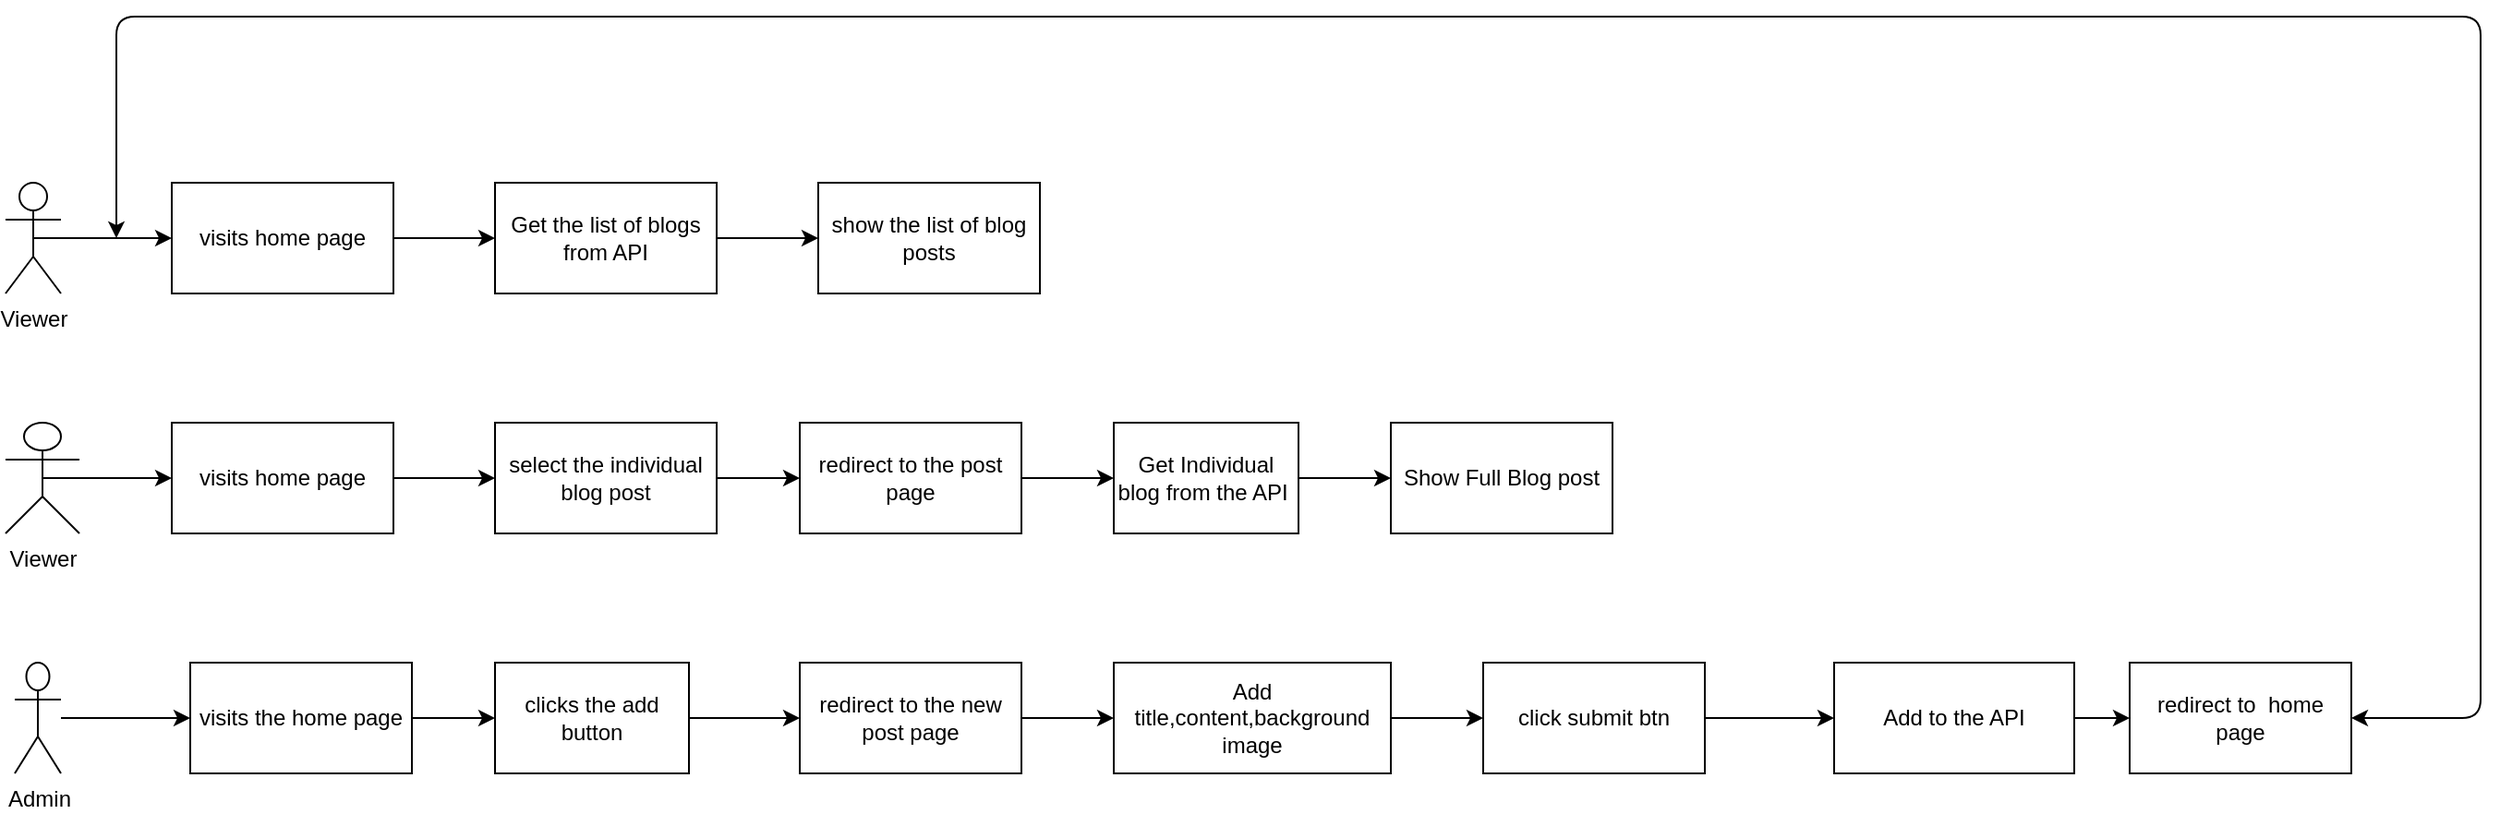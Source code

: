 <mxfile version="13.7.3" type="device"><diagram id="-E90fUYk9BOHkVQJMjNz" name="Page-1"><mxGraphModel dx="1092" dy="534" grid="1" gridSize="10" guides="1" tooltips="1" connect="1" arrows="1" fold="1" page="1" pageScale="1" pageWidth="850" pageHeight="1100" math="0" shadow="0"><root><mxCell id="0"/><mxCell id="1" parent="0"/><mxCell id="F2_1ceVLdoZyH4zwqQj0-4" style="edgeStyle=orthogonalEdgeStyle;rounded=0;orthogonalLoop=1;jettySize=auto;html=1;exitX=0.5;exitY=0.5;exitDx=0;exitDy=0;exitPerimeter=0;entryX=0;entryY=0.5;entryDx=0;entryDy=0;" edge="1" parent="1" source="F2_1ceVLdoZyH4zwqQj0-2" target="F2_1ceVLdoZyH4zwqQj0-3"><mxGeometry relative="1" as="geometry"/></mxCell><mxCell id="F2_1ceVLdoZyH4zwqQj0-2" value="Viewer" style="shape=umlActor;verticalLabelPosition=bottom;verticalAlign=top;html=1;outlineConnect=0;" vertex="1" parent="1"><mxGeometry x="40" y="110" width="30" height="60" as="geometry"/></mxCell><mxCell id="F2_1ceVLdoZyH4zwqQj0-7" style="edgeStyle=orthogonalEdgeStyle;rounded=0;orthogonalLoop=1;jettySize=auto;html=1;entryX=0;entryY=0.5;entryDx=0;entryDy=0;" edge="1" parent="1" source="F2_1ceVLdoZyH4zwqQj0-3" target="F2_1ceVLdoZyH4zwqQj0-6"><mxGeometry relative="1" as="geometry"/></mxCell><mxCell id="F2_1ceVLdoZyH4zwqQj0-3" value="visits home page" style="rounded=0;whiteSpace=wrap;html=1;" vertex="1" parent="1"><mxGeometry x="130" y="110" width="120" height="60" as="geometry"/></mxCell><mxCell id="F2_1ceVLdoZyH4zwqQj0-9" value="" style="edgeStyle=orthogonalEdgeStyle;rounded=0;orthogonalLoop=1;jettySize=auto;html=1;" edge="1" parent="1" source="F2_1ceVLdoZyH4zwqQj0-6" target="F2_1ceVLdoZyH4zwqQj0-8"><mxGeometry relative="1" as="geometry"/></mxCell><mxCell id="F2_1ceVLdoZyH4zwqQj0-6" value="Get the list of blogs from API" style="rounded=0;whiteSpace=wrap;html=1;" vertex="1" parent="1"><mxGeometry x="305" y="110" width="120" height="60" as="geometry"/></mxCell><mxCell id="F2_1ceVLdoZyH4zwqQj0-8" value="show the list of blog posts" style="rounded=0;whiteSpace=wrap;html=1;" vertex="1" parent="1"><mxGeometry x="480" y="110" width="120" height="60" as="geometry"/></mxCell><mxCell id="F2_1ceVLdoZyH4zwqQj0-11" style="edgeStyle=orthogonalEdgeStyle;rounded=0;orthogonalLoop=1;jettySize=auto;html=1;entryX=0;entryY=0.5;entryDx=0;entryDy=0;exitX=0.5;exitY=0.5;exitDx=0;exitDy=0;exitPerimeter=0;" edge="1" source="F2_1ceVLdoZyH4zwqQj0-12" target="F2_1ceVLdoZyH4zwqQj0-14" parent="1"><mxGeometry relative="1" as="geometry"><mxPoint x="105" y="270" as="sourcePoint"/><Array as="points"/></mxGeometry></mxCell><mxCell id="F2_1ceVLdoZyH4zwqQj0-12" value="Viewer" style="shape=umlActor;verticalLabelPosition=bottom;verticalAlign=top;html=1;outlineConnect=0;" vertex="1" parent="1"><mxGeometry x="40" y="240" width="40" height="60" as="geometry"/></mxCell><mxCell id="F2_1ceVLdoZyH4zwqQj0-13" style="edgeStyle=orthogonalEdgeStyle;rounded=0;orthogonalLoop=1;jettySize=auto;html=1;entryX=0;entryY=0.5;entryDx=0;entryDy=0;" edge="1" source="F2_1ceVLdoZyH4zwqQj0-14" target="F2_1ceVLdoZyH4zwqQj0-16" parent="1"><mxGeometry relative="1" as="geometry"/></mxCell><mxCell id="F2_1ceVLdoZyH4zwqQj0-14" value="visits home page" style="rounded=0;whiteSpace=wrap;html=1;" vertex="1" parent="1"><mxGeometry x="130" y="240" width="120" height="60" as="geometry"/></mxCell><mxCell id="F2_1ceVLdoZyH4zwqQj0-15" value="" style="edgeStyle=orthogonalEdgeStyle;rounded=0;orthogonalLoop=1;jettySize=auto;html=1;" edge="1" source="F2_1ceVLdoZyH4zwqQj0-16" target="F2_1ceVLdoZyH4zwqQj0-17" parent="1"><mxGeometry relative="1" as="geometry"/></mxCell><mxCell id="F2_1ceVLdoZyH4zwqQj0-16" value="select the individual blog post" style="rounded=0;whiteSpace=wrap;html=1;" vertex="1" parent="1"><mxGeometry x="305" y="240" width="120" height="60" as="geometry"/></mxCell><mxCell id="F2_1ceVLdoZyH4zwqQj0-33" style="edgeStyle=orthogonalEdgeStyle;rounded=0;orthogonalLoop=1;jettySize=auto;html=1;exitX=1;exitY=0.5;exitDx=0;exitDy=0;entryX=0;entryY=0.5;entryDx=0;entryDy=0;" edge="1" parent="1" source="F2_1ceVLdoZyH4zwqQj0-17" target="F2_1ceVLdoZyH4zwqQj0-32"><mxGeometry relative="1" as="geometry"/></mxCell><mxCell id="F2_1ceVLdoZyH4zwqQj0-17" value="redirect to the post page" style="rounded=0;whiteSpace=wrap;html=1;" vertex="1" parent="1"><mxGeometry x="470" y="240" width="120" height="60" as="geometry"/></mxCell><mxCell id="F2_1ceVLdoZyH4zwqQj0-36" style="edgeStyle=orthogonalEdgeStyle;rounded=0;orthogonalLoop=1;jettySize=auto;html=1;" edge="1" parent="1" source="F2_1ceVLdoZyH4zwqQj0-32" target="F2_1ceVLdoZyH4zwqQj0-34"><mxGeometry relative="1" as="geometry"/></mxCell><mxCell id="F2_1ceVLdoZyH4zwqQj0-32" value="Get Individual blog from the API&amp;nbsp;" style="rounded=0;whiteSpace=wrap;html=1;" vertex="1" parent="1"><mxGeometry x="640" y="240" width="100" height="60" as="geometry"/></mxCell><mxCell id="F2_1ceVLdoZyH4zwqQj0-34" value="Show Full Blog post" style="rounded=0;whiteSpace=wrap;html=1;" vertex="1" parent="1"><mxGeometry x="790" y="240" width="120" height="60" as="geometry"/></mxCell><mxCell id="F2_1ceVLdoZyH4zwqQj0-39" style="edgeStyle=orthogonalEdgeStyle;rounded=0;orthogonalLoop=1;jettySize=auto;html=1;entryX=0;entryY=0.5;entryDx=0;entryDy=0;" edge="1" parent="1" source="F2_1ceVLdoZyH4zwqQj0-37" target="F2_1ceVLdoZyH4zwqQj0-38"><mxGeometry relative="1" as="geometry"/></mxCell><mxCell id="F2_1ceVLdoZyH4zwqQj0-37" value="Admin" style="shape=umlActor;verticalLabelPosition=bottom;verticalAlign=top;html=1;outlineConnect=0;" vertex="1" parent="1"><mxGeometry x="45" y="370" width="25" height="60" as="geometry"/></mxCell><mxCell id="F2_1ceVLdoZyH4zwqQj0-41" style="edgeStyle=orthogonalEdgeStyle;rounded=0;orthogonalLoop=1;jettySize=auto;html=1;exitX=1;exitY=0.5;exitDx=0;exitDy=0;entryX=0;entryY=0.5;entryDx=0;entryDy=0;" edge="1" parent="1" source="F2_1ceVLdoZyH4zwqQj0-38" target="F2_1ceVLdoZyH4zwqQj0-40"><mxGeometry relative="1" as="geometry"/></mxCell><mxCell id="F2_1ceVLdoZyH4zwqQj0-38" value="visits the home page" style="rounded=0;whiteSpace=wrap;html=1;" vertex="1" parent="1"><mxGeometry x="140" y="370" width="120" height="60" as="geometry"/></mxCell><mxCell id="F2_1ceVLdoZyH4zwqQj0-43" style="edgeStyle=orthogonalEdgeStyle;rounded=0;orthogonalLoop=1;jettySize=auto;html=1;entryX=0;entryY=0.5;entryDx=0;entryDy=0;" edge="1" parent="1" source="F2_1ceVLdoZyH4zwqQj0-40" target="F2_1ceVLdoZyH4zwqQj0-42"><mxGeometry relative="1" as="geometry"/></mxCell><mxCell id="F2_1ceVLdoZyH4zwqQj0-40" value="clicks the add button" style="rounded=0;whiteSpace=wrap;html=1;" vertex="1" parent="1"><mxGeometry x="305" y="370" width="105" height="60" as="geometry"/></mxCell><mxCell id="F2_1ceVLdoZyH4zwqQj0-45" style="edgeStyle=orthogonalEdgeStyle;rounded=0;orthogonalLoop=1;jettySize=auto;html=1;entryX=0;entryY=0.5;entryDx=0;entryDy=0;" edge="1" parent="1" source="F2_1ceVLdoZyH4zwqQj0-42" target="F2_1ceVLdoZyH4zwqQj0-44"><mxGeometry relative="1" as="geometry"/></mxCell><mxCell id="F2_1ceVLdoZyH4zwqQj0-42" value="redirect to the new post page" style="rounded=0;whiteSpace=wrap;html=1;" vertex="1" parent="1"><mxGeometry x="470" y="370" width="120" height="60" as="geometry"/></mxCell><mxCell id="F2_1ceVLdoZyH4zwqQj0-47" style="edgeStyle=orthogonalEdgeStyle;rounded=0;orthogonalLoop=1;jettySize=auto;html=1;entryX=0;entryY=0.5;entryDx=0;entryDy=0;" edge="1" parent="1" source="F2_1ceVLdoZyH4zwqQj0-44" target="F2_1ceVLdoZyH4zwqQj0-46"><mxGeometry relative="1" as="geometry"/></mxCell><mxCell id="F2_1ceVLdoZyH4zwqQj0-44" value="Add title,content,background image" style="rounded=0;whiteSpace=wrap;html=1;" vertex="1" parent="1"><mxGeometry x="640" y="370" width="150" height="60" as="geometry"/></mxCell><mxCell id="F2_1ceVLdoZyH4zwqQj0-50" style="edgeStyle=orthogonalEdgeStyle;rounded=0;orthogonalLoop=1;jettySize=auto;html=1;" edge="1" parent="1" source="F2_1ceVLdoZyH4zwqQj0-46" target="F2_1ceVLdoZyH4zwqQj0-49"><mxGeometry relative="1" as="geometry"/></mxCell><mxCell id="F2_1ceVLdoZyH4zwqQj0-46" value="click submit btn" style="rounded=0;whiteSpace=wrap;html=1;" vertex="1" parent="1"><mxGeometry x="840" y="370" width="120" height="60" as="geometry"/></mxCell><mxCell id="F2_1ceVLdoZyH4zwqQj0-52" style="edgeStyle=orthogonalEdgeStyle;rounded=0;orthogonalLoop=1;jettySize=auto;html=1;entryX=0;entryY=0.5;entryDx=0;entryDy=0;" edge="1" parent="1" source="F2_1ceVLdoZyH4zwqQj0-49" target="F2_1ceVLdoZyH4zwqQj0-51"><mxGeometry relative="1" as="geometry"/></mxCell><mxCell id="F2_1ceVLdoZyH4zwqQj0-49" value="Add to the API" style="rounded=0;whiteSpace=wrap;html=1;" vertex="1" parent="1"><mxGeometry x="1030" y="370" width="130" height="60" as="geometry"/></mxCell><mxCell id="F2_1ceVLdoZyH4zwqQj0-51" value="redirect to&amp;nbsp; home page" style="rounded=0;whiteSpace=wrap;html=1;" vertex="1" parent="1"><mxGeometry x="1190" y="370" width="120" height="60" as="geometry"/></mxCell><mxCell id="F2_1ceVLdoZyH4zwqQj0-56" value="" style="endArrow=classic;startArrow=classic;html=1;exitX=1;exitY=0.5;exitDx=0;exitDy=0;" edge="1" parent="1" source="F2_1ceVLdoZyH4zwqQj0-51"><mxGeometry width="50" height="50" relative="1" as="geometry"><mxPoint x="1310" y="430" as="sourcePoint"/><mxPoint x="100" y="140" as="targetPoint"/><Array as="points"><mxPoint x="1380" y="400"/><mxPoint x="1380" y="80"/><mxPoint x="1380" y="20"/><mxPoint x="100" y="20"/></Array></mxGeometry></mxCell></root></mxGraphModel></diagram></mxfile>